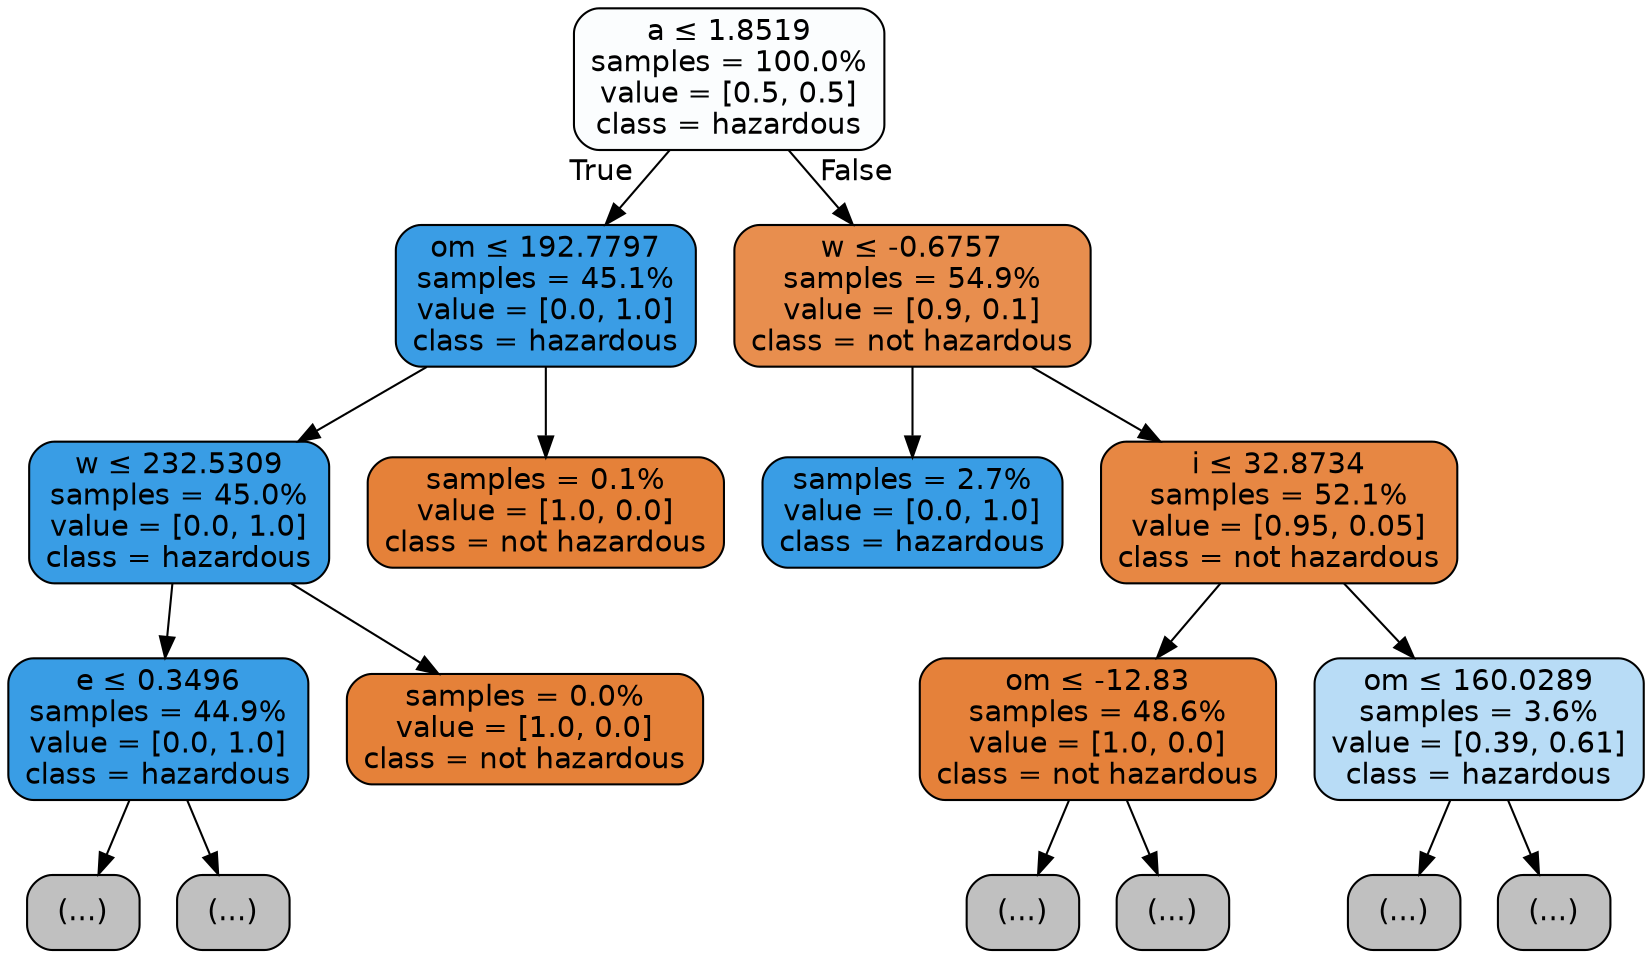 digraph Tree {
node [shape=box, style="filled, rounded", color="black", fontname=helvetica] ;
edge [fontname=helvetica] ;
0 [label=<a &le; 1.8519<br/>samples = 100.0%<br/>value = [0.5, 0.5]<br/>class = hazardous>, fillcolor="#399de505"] ;
1 [label=<om &le; 192.7797<br/>samples = 45.1%<br/>value = [0.0, 1.0]<br/>class = hazardous>, fillcolor="#399de5fe"] ;
0 -> 1 [labeldistance=2.5, labelangle=45, headlabel="True"] ;
2 [label=<w &le; 232.5309<br/>samples = 45.0%<br/>value = [0.0, 1.0]<br/>class = hazardous>, fillcolor="#399de5ff"] ;
1 -> 2 ;
3 [label=<e &le; 0.3496<br/>samples = 44.9%<br/>value = [0.0, 1.0]<br/>class = hazardous>, fillcolor="#399de5ff"] ;
2 -> 3 ;
4 [label="(...)", fillcolor="#C0C0C0"] ;
3 -> 4 ;
7 [label="(...)", fillcolor="#C0C0C0"] ;
3 -> 7 ;
10 [label=<samples = 0.0%<br/>value = [1.0, 0.0]<br/>class = not hazardous>, fillcolor="#e58139ff"] ;
2 -> 10 ;
11 [label=<samples = 0.1%<br/>value = [1.0, 0.0]<br/>class = not hazardous>, fillcolor="#e58139ff"] ;
1 -> 11 ;
12 [label=<w &le; -0.6757<br/>samples = 54.9%<br/>value = [0.9, 0.1]<br/>class = not hazardous>, fillcolor="#e58139e4"] ;
0 -> 12 [labeldistance=2.5, labelangle=-45, headlabel="False"] ;
13 [label=<samples = 2.7%<br/>value = [0.0, 1.0]<br/>class = hazardous>, fillcolor="#399de5ff"] ;
12 -> 13 ;
14 [label=<i &le; 32.8734<br/>samples = 52.1%<br/>value = [0.95, 0.05]<br/>class = not hazardous>, fillcolor="#e58139f2"] ;
12 -> 14 ;
15 [label=<om &le; -12.83<br/>samples = 48.6%<br/>value = [1.0, 0.0]<br/>class = not hazardous>, fillcolor="#e58139fe"] ;
14 -> 15 ;
16 [label="(...)", fillcolor="#C0C0C0"] ;
15 -> 16 ;
17 [label="(...)", fillcolor="#C0C0C0"] ;
15 -> 17 ;
20 [label=<om &le; 160.0289<br/>samples = 3.6%<br/>value = [0.39, 0.61]<br/>class = hazardous>, fillcolor="#399de55b"] ;
14 -> 20 ;
21 [label="(...)", fillcolor="#C0C0C0"] ;
20 -> 21 ;
24 [label="(...)", fillcolor="#C0C0C0"] ;
20 -> 24 ;
}
